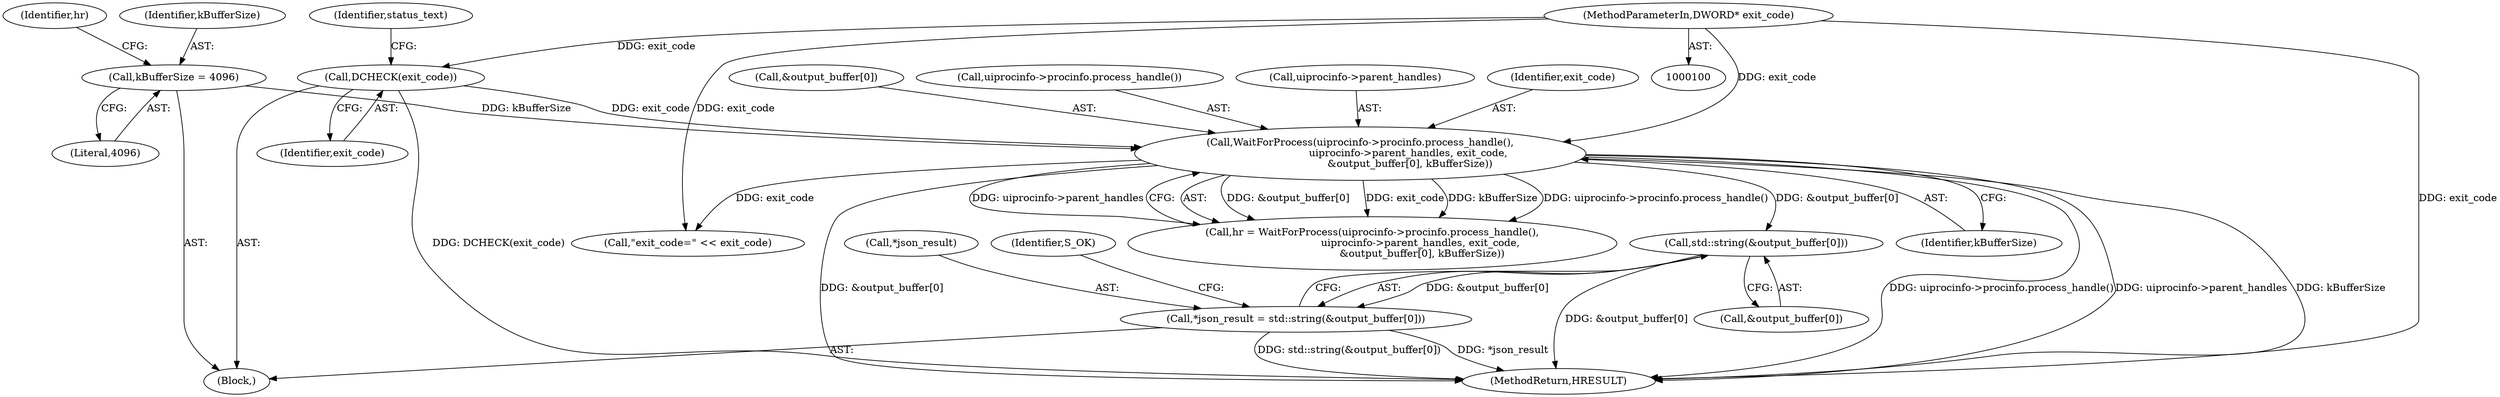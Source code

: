 digraph "0_Chrome_2440e872debd68ae7c2a8bf9ddb34df2cce378cd_1@array" {
"1000181" [label="(Call,std::string(&output_buffer[0]))"];
"1000125" [label="(Call,WaitForProcess(uiprocinfo->procinfo.process_handle(),\n                              uiprocinfo->parent_handles, exit_code,\n                               &output_buffer[0], kBufferSize))"];
"1000112" [label="(Call,DCHECK(exit_code))"];
"1000103" [label="(MethodParameterIn,DWORD* exit_code)"];
"1000117" [label="(Call,kBufferSize = 4096)"];
"1000178" [label="(Call,*json_result = std::string(&output_buffer[0]))"];
"1000117" [label="(Call,kBufferSize = 4096)"];
"1000119" [label="(Literal,4096)"];
"1000105" [label="(Block,)"];
"1000103" [label="(MethodParameterIn,DWORD* exit_code)"];
"1000115" [label="(Identifier,status_text)"];
"1000123" [label="(Call,hr = WaitForProcess(uiprocinfo->procinfo.process_handle(),\n                              uiprocinfo->parent_handles, exit_code,\n                               &output_buffer[0], kBufferSize))"];
"1000118" [label="(Identifier,kBufferSize)"];
"1000135" [label="(Identifier,kBufferSize)"];
"1000113" [label="(Identifier,exit_code)"];
"1000112" [label="(Call,DCHECK(exit_code))"];
"1000131" [label="(Call,&output_buffer[0])"];
"1000187" [label="(Identifier,S_OK)"];
"1000126" [label="(Call,uiprocinfo->procinfo.process_handle())"];
"1000178" [label="(Call,*json_result = std::string(&output_buffer[0]))"];
"1000125" [label="(Call,WaitForProcess(uiprocinfo->procinfo.process_handle(),\n                              uiprocinfo->parent_handles, exit_code,\n                               &output_buffer[0], kBufferSize))"];
"1000139" [label="(Call,\"exit_code=\" << exit_code)"];
"1000127" [label="(Call,uiprocinfo->parent_handles)"];
"1000188" [label="(MethodReturn,HRESULT)"];
"1000130" [label="(Identifier,exit_code)"];
"1000181" [label="(Call,std::string(&output_buffer[0]))"];
"1000182" [label="(Call,&output_buffer[0])"];
"1000179" [label="(Call,*json_result)"];
"1000124" [label="(Identifier,hr)"];
"1000181" -> "1000178"  [label="AST: "];
"1000181" -> "1000182"  [label="CFG: "];
"1000182" -> "1000181"  [label="AST: "];
"1000178" -> "1000181"  [label="CFG: "];
"1000181" -> "1000188"  [label="DDG: &output_buffer[0]"];
"1000181" -> "1000178"  [label="DDG: &output_buffer[0]"];
"1000125" -> "1000181"  [label="DDG: &output_buffer[0]"];
"1000125" -> "1000123"  [label="AST: "];
"1000125" -> "1000135"  [label="CFG: "];
"1000126" -> "1000125"  [label="AST: "];
"1000127" -> "1000125"  [label="AST: "];
"1000130" -> "1000125"  [label="AST: "];
"1000131" -> "1000125"  [label="AST: "];
"1000135" -> "1000125"  [label="AST: "];
"1000123" -> "1000125"  [label="CFG: "];
"1000125" -> "1000188"  [label="DDG: uiprocinfo->procinfo.process_handle()"];
"1000125" -> "1000188"  [label="DDG: uiprocinfo->parent_handles"];
"1000125" -> "1000188"  [label="DDG: kBufferSize"];
"1000125" -> "1000188"  [label="DDG: &output_buffer[0]"];
"1000125" -> "1000123"  [label="DDG: &output_buffer[0]"];
"1000125" -> "1000123"  [label="DDG: exit_code"];
"1000125" -> "1000123"  [label="DDG: kBufferSize"];
"1000125" -> "1000123"  [label="DDG: uiprocinfo->procinfo.process_handle()"];
"1000125" -> "1000123"  [label="DDG: uiprocinfo->parent_handles"];
"1000112" -> "1000125"  [label="DDG: exit_code"];
"1000103" -> "1000125"  [label="DDG: exit_code"];
"1000117" -> "1000125"  [label="DDG: kBufferSize"];
"1000125" -> "1000139"  [label="DDG: exit_code"];
"1000112" -> "1000105"  [label="AST: "];
"1000112" -> "1000113"  [label="CFG: "];
"1000113" -> "1000112"  [label="AST: "];
"1000115" -> "1000112"  [label="CFG: "];
"1000112" -> "1000188"  [label="DDG: DCHECK(exit_code)"];
"1000103" -> "1000112"  [label="DDG: exit_code"];
"1000103" -> "1000100"  [label="AST: "];
"1000103" -> "1000188"  [label="DDG: exit_code"];
"1000103" -> "1000139"  [label="DDG: exit_code"];
"1000117" -> "1000105"  [label="AST: "];
"1000117" -> "1000119"  [label="CFG: "];
"1000118" -> "1000117"  [label="AST: "];
"1000119" -> "1000117"  [label="AST: "];
"1000124" -> "1000117"  [label="CFG: "];
"1000178" -> "1000105"  [label="AST: "];
"1000179" -> "1000178"  [label="AST: "];
"1000187" -> "1000178"  [label="CFG: "];
"1000178" -> "1000188"  [label="DDG: std::string(&output_buffer[0])"];
"1000178" -> "1000188"  [label="DDG: *json_result"];
}
